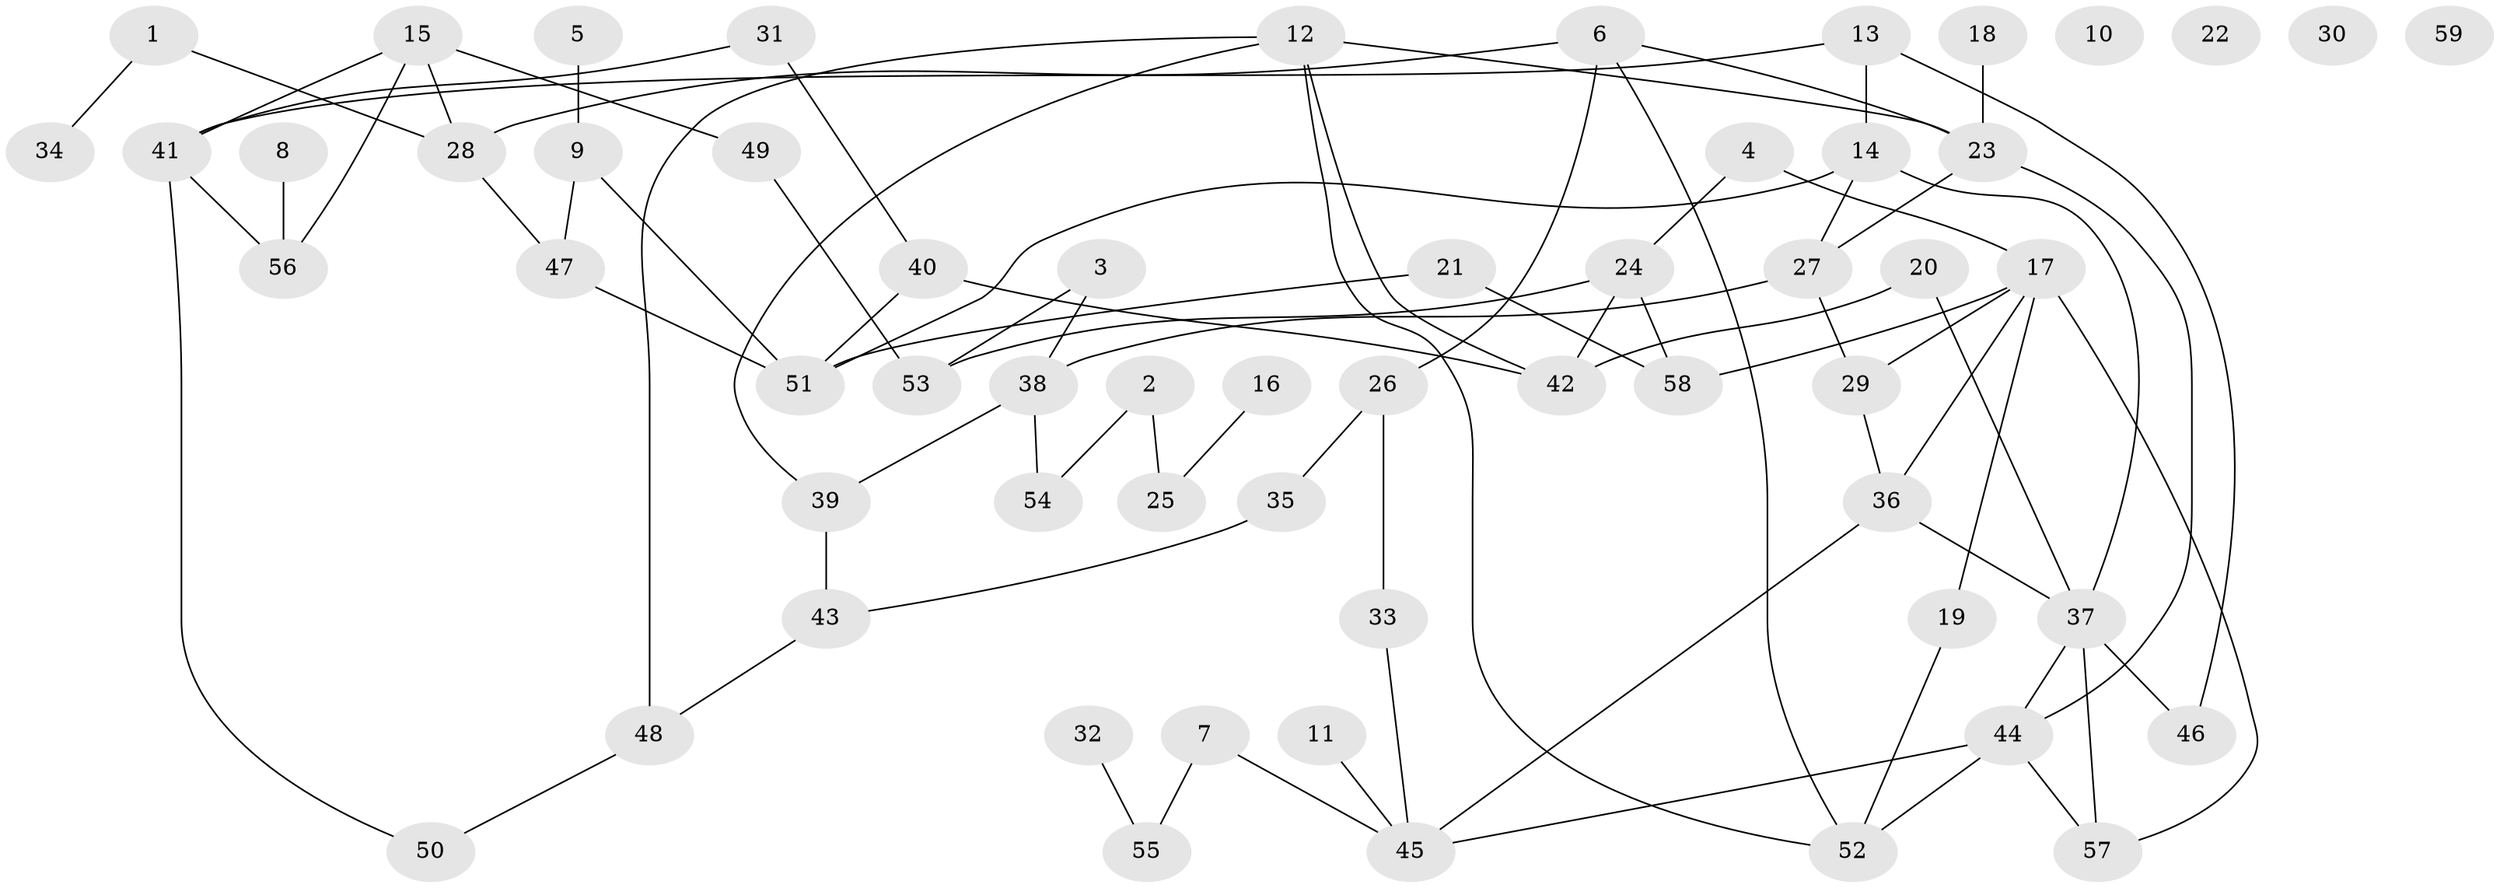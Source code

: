 // coarse degree distribution, {2: 0.3142857142857143, 6: 0.05714285714285714, 7: 0.02857142857142857, 0: 0.11428571428571428, 1: 0.14285714285714285, 8: 0.02857142857142857, 11: 0.02857142857142857, 5: 0.08571428571428572, 3: 0.11428571428571428, 4: 0.08571428571428572}
// Generated by graph-tools (version 1.1) at 2025/16/03/04/25 18:16:37]
// undirected, 59 vertices, 81 edges
graph export_dot {
graph [start="1"]
  node [color=gray90,style=filled];
  1;
  2;
  3;
  4;
  5;
  6;
  7;
  8;
  9;
  10;
  11;
  12;
  13;
  14;
  15;
  16;
  17;
  18;
  19;
  20;
  21;
  22;
  23;
  24;
  25;
  26;
  27;
  28;
  29;
  30;
  31;
  32;
  33;
  34;
  35;
  36;
  37;
  38;
  39;
  40;
  41;
  42;
  43;
  44;
  45;
  46;
  47;
  48;
  49;
  50;
  51;
  52;
  53;
  54;
  55;
  56;
  57;
  58;
  59;
  1 -- 28;
  1 -- 34;
  2 -- 25;
  2 -- 54;
  3 -- 38;
  3 -- 53;
  4 -- 17;
  4 -- 24;
  5 -- 9;
  6 -- 23;
  6 -- 26;
  6 -- 28;
  6 -- 52;
  7 -- 45;
  7 -- 55;
  8 -- 56;
  9 -- 47;
  9 -- 51;
  11 -- 45;
  12 -- 23;
  12 -- 39;
  12 -- 42;
  12 -- 48;
  12 -- 52;
  13 -- 14;
  13 -- 41;
  13 -- 46;
  14 -- 27;
  14 -- 37;
  14 -- 51;
  15 -- 28;
  15 -- 41;
  15 -- 49;
  15 -- 56;
  16 -- 25;
  17 -- 19;
  17 -- 29;
  17 -- 36;
  17 -- 57;
  17 -- 58;
  18 -- 23;
  19 -- 52;
  20 -- 37;
  20 -- 42;
  21 -- 51;
  21 -- 58;
  23 -- 27;
  23 -- 44;
  24 -- 42;
  24 -- 53;
  24 -- 58;
  26 -- 33;
  26 -- 35;
  27 -- 29;
  27 -- 38;
  28 -- 47;
  29 -- 36;
  31 -- 40;
  31 -- 41;
  32 -- 55;
  33 -- 45;
  35 -- 43;
  36 -- 37;
  36 -- 45;
  37 -- 44;
  37 -- 46;
  37 -- 57;
  38 -- 39;
  38 -- 54;
  39 -- 43;
  40 -- 42;
  40 -- 51;
  41 -- 50;
  41 -- 56;
  43 -- 48;
  44 -- 45;
  44 -- 52;
  44 -- 57;
  47 -- 51;
  48 -- 50;
  49 -- 53;
}

